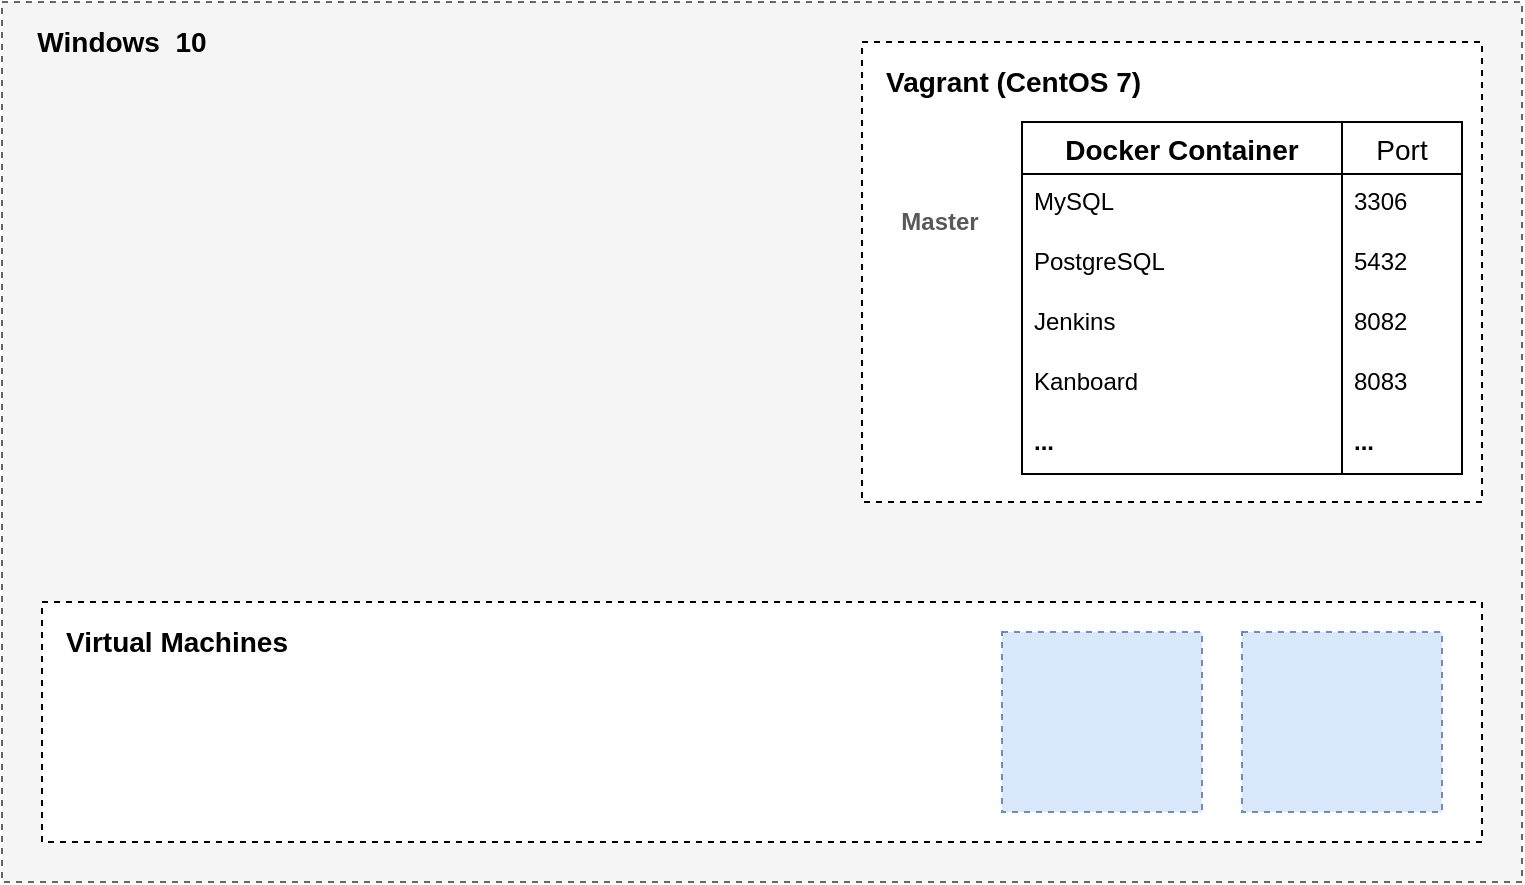 <mxfile version="14.6.9" type="device"><diagram id="ZtWtnYXsIVmBTQufp8Jk" name="Page-1"><mxGraphModel dx="956" dy="588" grid="1" gridSize="10" guides="1" tooltips="1" connect="1" arrows="1" fold="1" page="1" pageScale="1" pageWidth="850" pageHeight="1100" math="0" shadow="0"><root><mxCell id="0"/><mxCell id="1" parent="0"/><mxCell id="arsz1Qxh6jE05NfC-Mmj-69" value="" style="rounded=0;whiteSpace=wrap;html=1;dashed=1;fillColor=#f5f5f5;strokeColor=#666666;fontColor=#333333;" vertex="1" parent="1"><mxGeometry x="40" y="40" width="760" height="440" as="geometry"/></mxCell><mxCell id="arsz1Qxh6jE05NfC-Mmj-66" value="" style="rounded=0;whiteSpace=wrap;html=1;dashed=1;" vertex="1" parent="1"><mxGeometry x="470" y="60" width="310" height="230" as="geometry"/></mxCell><mxCell id="arsz1Qxh6jE05NfC-Mmj-65" value="" style="group" vertex="1" connectable="0" parent="1"><mxGeometry x="550" y="100" width="220" height="146" as="geometry"/></mxCell><mxCell id="arsz1Qxh6jE05NfC-Mmj-52" value="Docker Container" style="swimlane;fontStyle=1;childLayout=stackLayout;horizontal=1;startSize=26;horizontalStack=0;resizeParent=1;resizeParentMax=0;resizeLast=0;collapsible=1;marginBottom=0;align=center;fontSize=14;" vertex="1" parent="arsz1Qxh6jE05NfC-Mmj-65"><mxGeometry width="160" height="176" as="geometry"/></mxCell><mxCell id="arsz1Qxh6jE05NfC-Mmj-53" value="MySQL" style="text;strokeColor=none;fillColor=none;spacingLeft=4;spacingRight=4;overflow=hidden;rotatable=0;points=[[0,0.5],[1,0.5]];portConstraint=eastwest;fontSize=12;" vertex="1" parent="arsz1Qxh6jE05NfC-Mmj-52"><mxGeometry y="26" width="160" height="30" as="geometry"/></mxCell><mxCell id="arsz1Qxh6jE05NfC-Mmj-54" value="PostgreSQL" style="text;strokeColor=none;fillColor=none;spacingLeft=4;spacingRight=4;overflow=hidden;rotatable=0;points=[[0,0.5],[1,0.5]];portConstraint=eastwest;fontSize=12;" vertex="1" parent="arsz1Qxh6jE05NfC-Mmj-52"><mxGeometry y="56" width="160" height="30" as="geometry"/></mxCell><mxCell id="arsz1Qxh6jE05NfC-Mmj-55" value="Jenkins" style="text;strokeColor=none;fillColor=none;spacingLeft=4;spacingRight=4;overflow=hidden;rotatable=0;points=[[0,0.5],[1,0.5]];portConstraint=eastwest;fontSize=12;" vertex="1" parent="arsz1Qxh6jE05NfC-Mmj-52"><mxGeometry y="86" width="160" height="30" as="geometry"/></mxCell><mxCell id="arsz1Qxh6jE05NfC-Mmj-57" value="Kanboard" style="text;strokeColor=none;fillColor=none;spacingLeft=4;spacingRight=4;overflow=hidden;rotatable=0;points=[[0,0.5],[1,0.5]];portConstraint=eastwest;fontSize=12;" vertex="1" parent="arsz1Qxh6jE05NfC-Mmj-52"><mxGeometry y="116" width="160" height="30" as="geometry"/></mxCell><mxCell id="arsz1Qxh6jE05NfC-Mmj-79" value="..." style="text;strokeColor=none;fillColor=none;spacingLeft=4;spacingRight=4;overflow=hidden;rotatable=0;points=[[0,0.5],[1,0.5]];portConstraint=eastwest;fontSize=12;fontStyle=1" vertex="1" parent="arsz1Qxh6jE05NfC-Mmj-52"><mxGeometry y="146" width="160" height="30" as="geometry"/></mxCell><mxCell id="arsz1Qxh6jE05NfC-Mmj-59" value="Port" style="swimlane;fontStyle=0;childLayout=stackLayout;horizontal=1;startSize=26;horizontalStack=0;resizeParent=1;resizeParentMax=0;resizeLast=0;collapsible=1;marginBottom=0;align=center;fontSize=14;" vertex="1" parent="arsz1Qxh6jE05NfC-Mmj-65"><mxGeometry x="160" width="60" height="176" as="geometry"/></mxCell><mxCell id="arsz1Qxh6jE05NfC-Mmj-60" value="3306" style="text;strokeColor=none;fillColor=none;spacingLeft=4;spacingRight=4;overflow=hidden;rotatable=0;points=[[0,0.5],[1,0.5]];portConstraint=eastwest;fontSize=12;" vertex="1" parent="arsz1Qxh6jE05NfC-Mmj-59"><mxGeometry y="26" width="60" height="30" as="geometry"/></mxCell><mxCell id="arsz1Qxh6jE05NfC-Mmj-61" value="5432" style="text;strokeColor=none;fillColor=none;spacingLeft=4;spacingRight=4;overflow=hidden;rotatable=0;points=[[0,0.5],[1,0.5]];portConstraint=eastwest;fontSize=12;" vertex="1" parent="arsz1Qxh6jE05NfC-Mmj-59"><mxGeometry y="56" width="60" height="30" as="geometry"/></mxCell><mxCell id="arsz1Qxh6jE05NfC-Mmj-62" value="8082" style="text;strokeColor=none;fillColor=none;spacingLeft=4;spacingRight=4;overflow=hidden;rotatable=0;points=[[0,0.5],[1,0.5]];portConstraint=eastwest;fontSize=12;" vertex="1" parent="arsz1Qxh6jE05NfC-Mmj-59"><mxGeometry y="86" width="60" height="30" as="geometry"/></mxCell><mxCell id="arsz1Qxh6jE05NfC-Mmj-63" value="8083" style="text;strokeColor=none;fillColor=none;spacingLeft=4;spacingRight=4;overflow=hidden;rotatable=0;points=[[0,0.5],[1,0.5]];portConstraint=eastwest;fontSize=12;" vertex="1" parent="arsz1Qxh6jE05NfC-Mmj-59"><mxGeometry y="116" width="60" height="30" as="geometry"/></mxCell><mxCell id="arsz1Qxh6jE05NfC-Mmj-80" value="..." style="text;strokeColor=none;fillColor=none;spacingLeft=4;spacingRight=4;overflow=hidden;rotatable=0;points=[[0,0.5],[1,0.5]];portConstraint=eastwest;fontSize=12;fontStyle=1" vertex="1" parent="arsz1Qxh6jE05NfC-Mmj-59"><mxGeometry y="146" width="60" height="30" as="geometry"/></mxCell><mxCell id="arsz1Qxh6jE05NfC-Mmj-68" value="&lt;font style=&quot;font-size: 14px&quot;&gt;Vagrant (CentOS 7)&lt;/font&gt;" style="text;html=1;strokeColor=none;fillColor=none;align=left;verticalAlign=middle;whiteSpace=wrap;rounded=0;dashed=1;fontStyle=1" vertex="1" parent="1"><mxGeometry x="480" y="70" width="150" height="20" as="geometry"/></mxCell><mxCell id="arsz1Qxh6jE05NfC-Mmj-74" value="&lt;font style=&quot;font-size: 14px&quot;&gt;Windows&amp;nbsp; 10&lt;/font&gt;" style="text;html=1;strokeColor=none;fillColor=none;align=center;verticalAlign=middle;whiteSpace=wrap;rounded=0;dashed=1;fontStyle=1" vertex="1" parent="1"><mxGeometry x="50" y="50" width="100" height="20" as="geometry"/></mxCell><mxCell id="arsz1Qxh6jE05NfC-Mmj-77" value="" style="rounded=0;whiteSpace=wrap;html=1;dashed=1;" vertex="1" parent="1"><mxGeometry x="60" y="340" width="720" height="120" as="geometry"/></mxCell><mxCell id="arsz1Qxh6jE05NfC-Mmj-78" value="&lt;font style=&quot;font-size: 14px&quot;&gt;Virtual Machines&lt;/font&gt;" style="text;html=1;strokeColor=none;fillColor=none;align=left;verticalAlign=middle;whiteSpace=wrap;rounded=0;dashed=1;fontStyle=1" vertex="1" parent="1"><mxGeometry x="70" y="350" width="120" height="20" as="geometry"/></mxCell><mxCell id="arsz1Qxh6jE05NfC-Mmj-84" value="" style="rounded=0;whiteSpace=wrap;html=1;dashed=1;align=left;fillColor=#dae8fc;strokeColor=#6c8ebf;" vertex="1" parent="1"><mxGeometry x="660" y="355" width="100" height="90" as="geometry"/></mxCell><mxCell id="arsz1Qxh6jE05NfC-Mmj-82" value="" style="shape=image;verticalLabelPosition=bottom;labelBackgroundColor=#ffffff;verticalAlign=top;aspect=fixed;imageAspect=0;image=https://blog.jbcnconf.com/wp-content/uploads/2020/06/Kubernetes-logo-1.png;labelBorderColor=#000000;" vertex="1" parent="1"><mxGeometry x="472" y="100" width="74.71" height="50" as="geometry"/></mxCell><mxCell id="arsz1Qxh6jE05NfC-Mmj-87" value="" style="rounded=0;whiteSpace=wrap;html=1;dashed=1;align=left;fillColor=#dae8fc;strokeColor=#6c8ebf;" vertex="1" parent="1"><mxGeometry x="540" y="355" width="100" height="90" as="geometry"/></mxCell><mxCell id="arsz1Qxh6jE05NfC-Mmj-88" value="Master" style="text;html=1;strokeColor=none;fillColor=none;align=center;verticalAlign=middle;whiteSpace=wrap;rounded=0;dashed=1;fontStyle=1;fontColor=#595959;" vertex="1" parent="1"><mxGeometry x="489.36" y="140" width="40" height="20" as="geometry"/></mxCell><mxCell id="arsz1Qxh6jE05NfC-Mmj-89" value="" style="shape=image;verticalLabelPosition=bottom;labelBackgroundColor=#ffffff;verticalAlign=top;aspect=fixed;imageAspect=0;image=https://upload.wikimedia.org/wikipedia/commons/thumb/9/9a/Visual_Studio_Code_1.35_icon.svg/1200px-Visual_Studio_Code_1.35_icon.svg.png;" vertex="1" parent="1"><mxGeometry x="150" y="80" width="70" height="70" as="geometry"/></mxCell><mxCell id="arsz1Qxh6jE05NfC-Mmj-91" value="" style="shape=image;verticalLabelPosition=bottom;labelBackgroundColor=#ffffff;verticalAlign=top;aspect=fixed;imageAspect=0;image=https://upload.wikimedia.org/wikipedia/en/thumb/9/98/Microsoft_Edge_logo_%282019%29.svg/1200px-Microsoft_Edge_logo_%282019%29.svg.png;" vertex="1" parent="1"><mxGeometry x="60" y="80" width="70" height="70" as="geometry"/></mxCell><mxCell id="arsz1Qxh6jE05NfC-Mmj-92" value="" style="shape=image;verticalLabelPosition=bottom;labelBackgroundColor=#ffffff;verticalAlign=top;aspect=fixed;imageAspect=0;image=https://upload.wikimedia.org/wikipedia/commons/thumb/9/9c/IntelliJ_IDEA_Icon.svg/1200px-IntelliJ_IDEA_Icon.svg.png;" vertex="1" parent="1"><mxGeometry x="240" y="77.5" width="75" height="75" as="geometry"/></mxCell></root></mxGraphModel></diagram></mxfile>